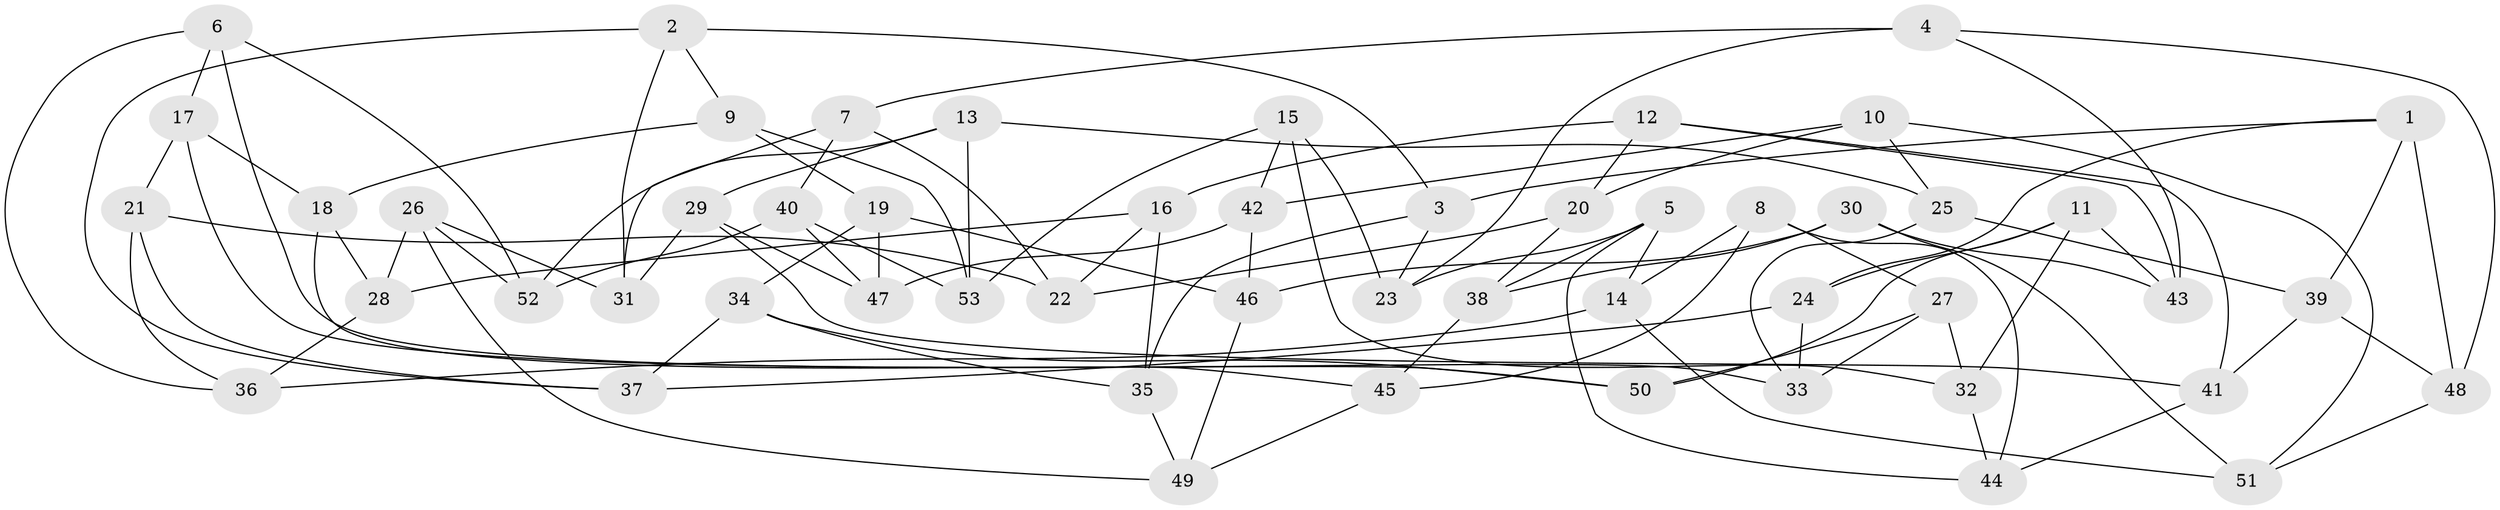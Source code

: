 // Generated by graph-tools (version 1.1) at 2025/37/03/09/25 02:37:52]
// undirected, 53 vertices, 106 edges
graph export_dot {
graph [start="1"]
  node [color=gray90,style=filled];
  1;
  2;
  3;
  4;
  5;
  6;
  7;
  8;
  9;
  10;
  11;
  12;
  13;
  14;
  15;
  16;
  17;
  18;
  19;
  20;
  21;
  22;
  23;
  24;
  25;
  26;
  27;
  28;
  29;
  30;
  31;
  32;
  33;
  34;
  35;
  36;
  37;
  38;
  39;
  40;
  41;
  42;
  43;
  44;
  45;
  46;
  47;
  48;
  49;
  50;
  51;
  52;
  53;
  1 -- 24;
  1 -- 48;
  1 -- 39;
  1 -- 3;
  2 -- 31;
  2 -- 3;
  2 -- 37;
  2 -- 9;
  3 -- 35;
  3 -- 23;
  4 -- 23;
  4 -- 43;
  4 -- 7;
  4 -- 48;
  5 -- 23;
  5 -- 38;
  5 -- 44;
  5 -- 14;
  6 -- 36;
  6 -- 17;
  6 -- 52;
  6 -- 33;
  7 -- 31;
  7 -- 22;
  7 -- 40;
  8 -- 44;
  8 -- 45;
  8 -- 14;
  8 -- 27;
  9 -- 53;
  9 -- 18;
  9 -- 19;
  10 -- 20;
  10 -- 25;
  10 -- 42;
  10 -- 51;
  11 -- 32;
  11 -- 24;
  11 -- 43;
  11 -- 50;
  12 -- 20;
  12 -- 16;
  12 -- 41;
  12 -- 43;
  13 -- 25;
  13 -- 53;
  13 -- 52;
  13 -- 29;
  14 -- 36;
  14 -- 51;
  15 -- 32;
  15 -- 42;
  15 -- 23;
  15 -- 53;
  16 -- 22;
  16 -- 28;
  16 -- 35;
  17 -- 18;
  17 -- 50;
  17 -- 21;
  18 -- 28;
  18 -- 45;
  19 -- 46;
  19 -- 47;
  19 -- 34;
  20 -- 38;
  20 -- 22;
  21 -- 22;
  21 -- 37;
  21 -- 36;
  24 -- 37;
  24 -- 33;
  25 -- 39;
  25 -- 33;
  26 -- 28;
  26 -- 49;
  26 -- 31;
  26 -- 52;
  27 -- 50;
  27 -- 32;
  27 -- 33;
  28 -- 36;
  29 -- 41;
  29 -- 31;
  29 -- 47;
  30 -- 38;
  30 -- 43;
  30 -- 51;
  30 -- 46;
  32 -- 44;
  34 -- 50;
  34 -- 35;
  34 -- 37;
  35 -- 49;
  38 -- 45;
  39 -- 41;
  39 -- 48;
  40 -- 53;
  40 -- 47;
  40 -- 52;
  41 -- 44;
  42 -- 47;
  42 -- 46;
  45 -- 49;
  46 -- 49;
  48 -- 51;
}
